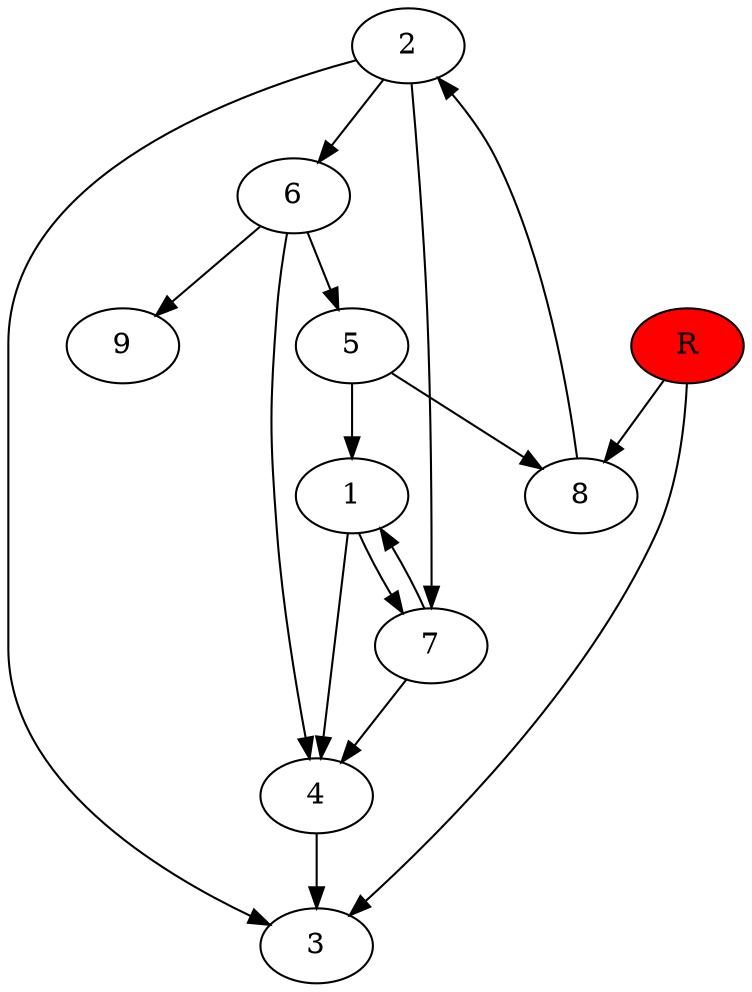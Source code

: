 digraph prb81259 {
	1
	2
	3
	4
	5
	6
	7
	8
	R [fillcolor="#ff0000" style=filled]
	1 -> 4
	1 -> 7
	2 -> 3
	2 -> 6
	2 -> 7
	4 -> 3
	5 -> 1
	5 -> 8
	6 -> 4
	6 -> 5
	6 -> 9
	7 -> 1
	7 -> 4
	8 -> 2
	R -> 3
	R -> 8
}
